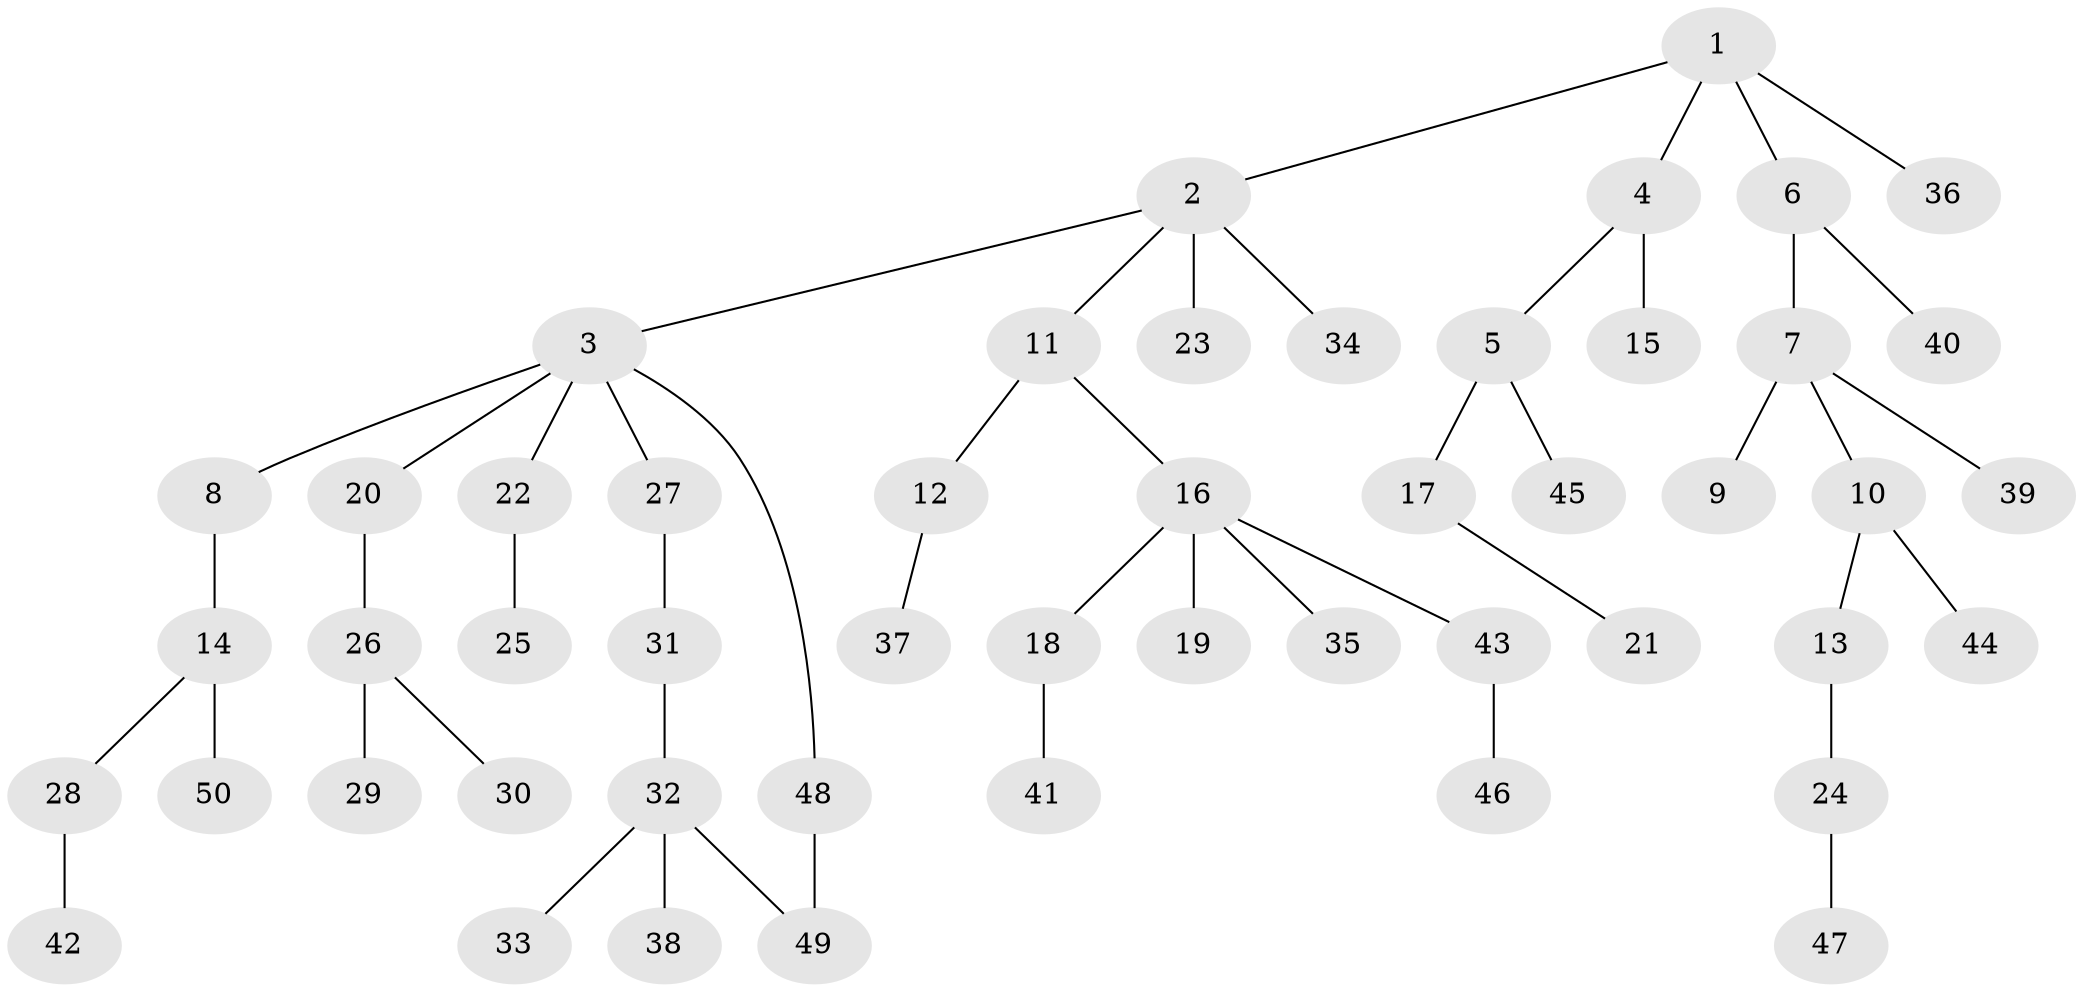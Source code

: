 // coarse degree distribution, {3: 0.1875, 4: 0.0625, 6: 0.03125, 2: 0.15625, 1: 0.53125, 5: 0.03125}
// Generated by graph-tools (version 1.1) at 2025/41/03/06/25 10:41:29]
// undirected, 50 vertices, 50 edges
graph export_dot {
graph [start="1"]
  node [color=gray90,style=filled];
  1;
  2;
  3;
  4;
  5;
  6;
  7;
  8;
  9;
  10;
  11;
  12;
  13;
  14;
  15;
  16;
  17;
  18;
  19;
  20;
  21;
  22;
  23;
  24;
  25;
  26;
  27;
  28;
  29;
  30;
  31;
  32;
  33;
  34;
  35;
  36;
  37;
  38;
  39;
  40;
  41;
  42;
  43;
  44;
  45;
  46;
  47;
  48;
  49;
  50;
  1 -- 2;
  1 -- 4;
  1 -- 6;
  1 -- 36;
  2 -- 3;
  2 -- 11;
  2 -- 23;
  2 -- 34;
  3 -- 8;
  3 -- 20;
  3 -- 22;
  3 -- 27;
  3 -- 48;
  4 -- 5;
  4 -- 15;
  5 -- 17;
  5 -- 45;
  6 -- 7;
  6 -- 40;
  7 -- 9;
  7 -- 10;
  7 -- 39;
  8 -- 14;
  10 -- 13;
  10 -- 44;
  11 -- 12;
  11 -- 16;
  12 -- 37;
  13 -- 24;
  14 -- 28;
  14 -- 50;
  16 -- 18;
  16 -- 19;
  16 -- 35;
  16 -- 43;
  17 -- 21;
  18 -- 41;
  20 -- 26;
  22 -- 25;
  24 -- 47;
  26 -- 29;
  26 -- 30;
  27 -- 31;
  28 -- 42;
  31 -- 32;
  32 -- 33;
  32 -- 38;
  32 -- 49;
  43 -- 46;
  48 -- 49;
}
